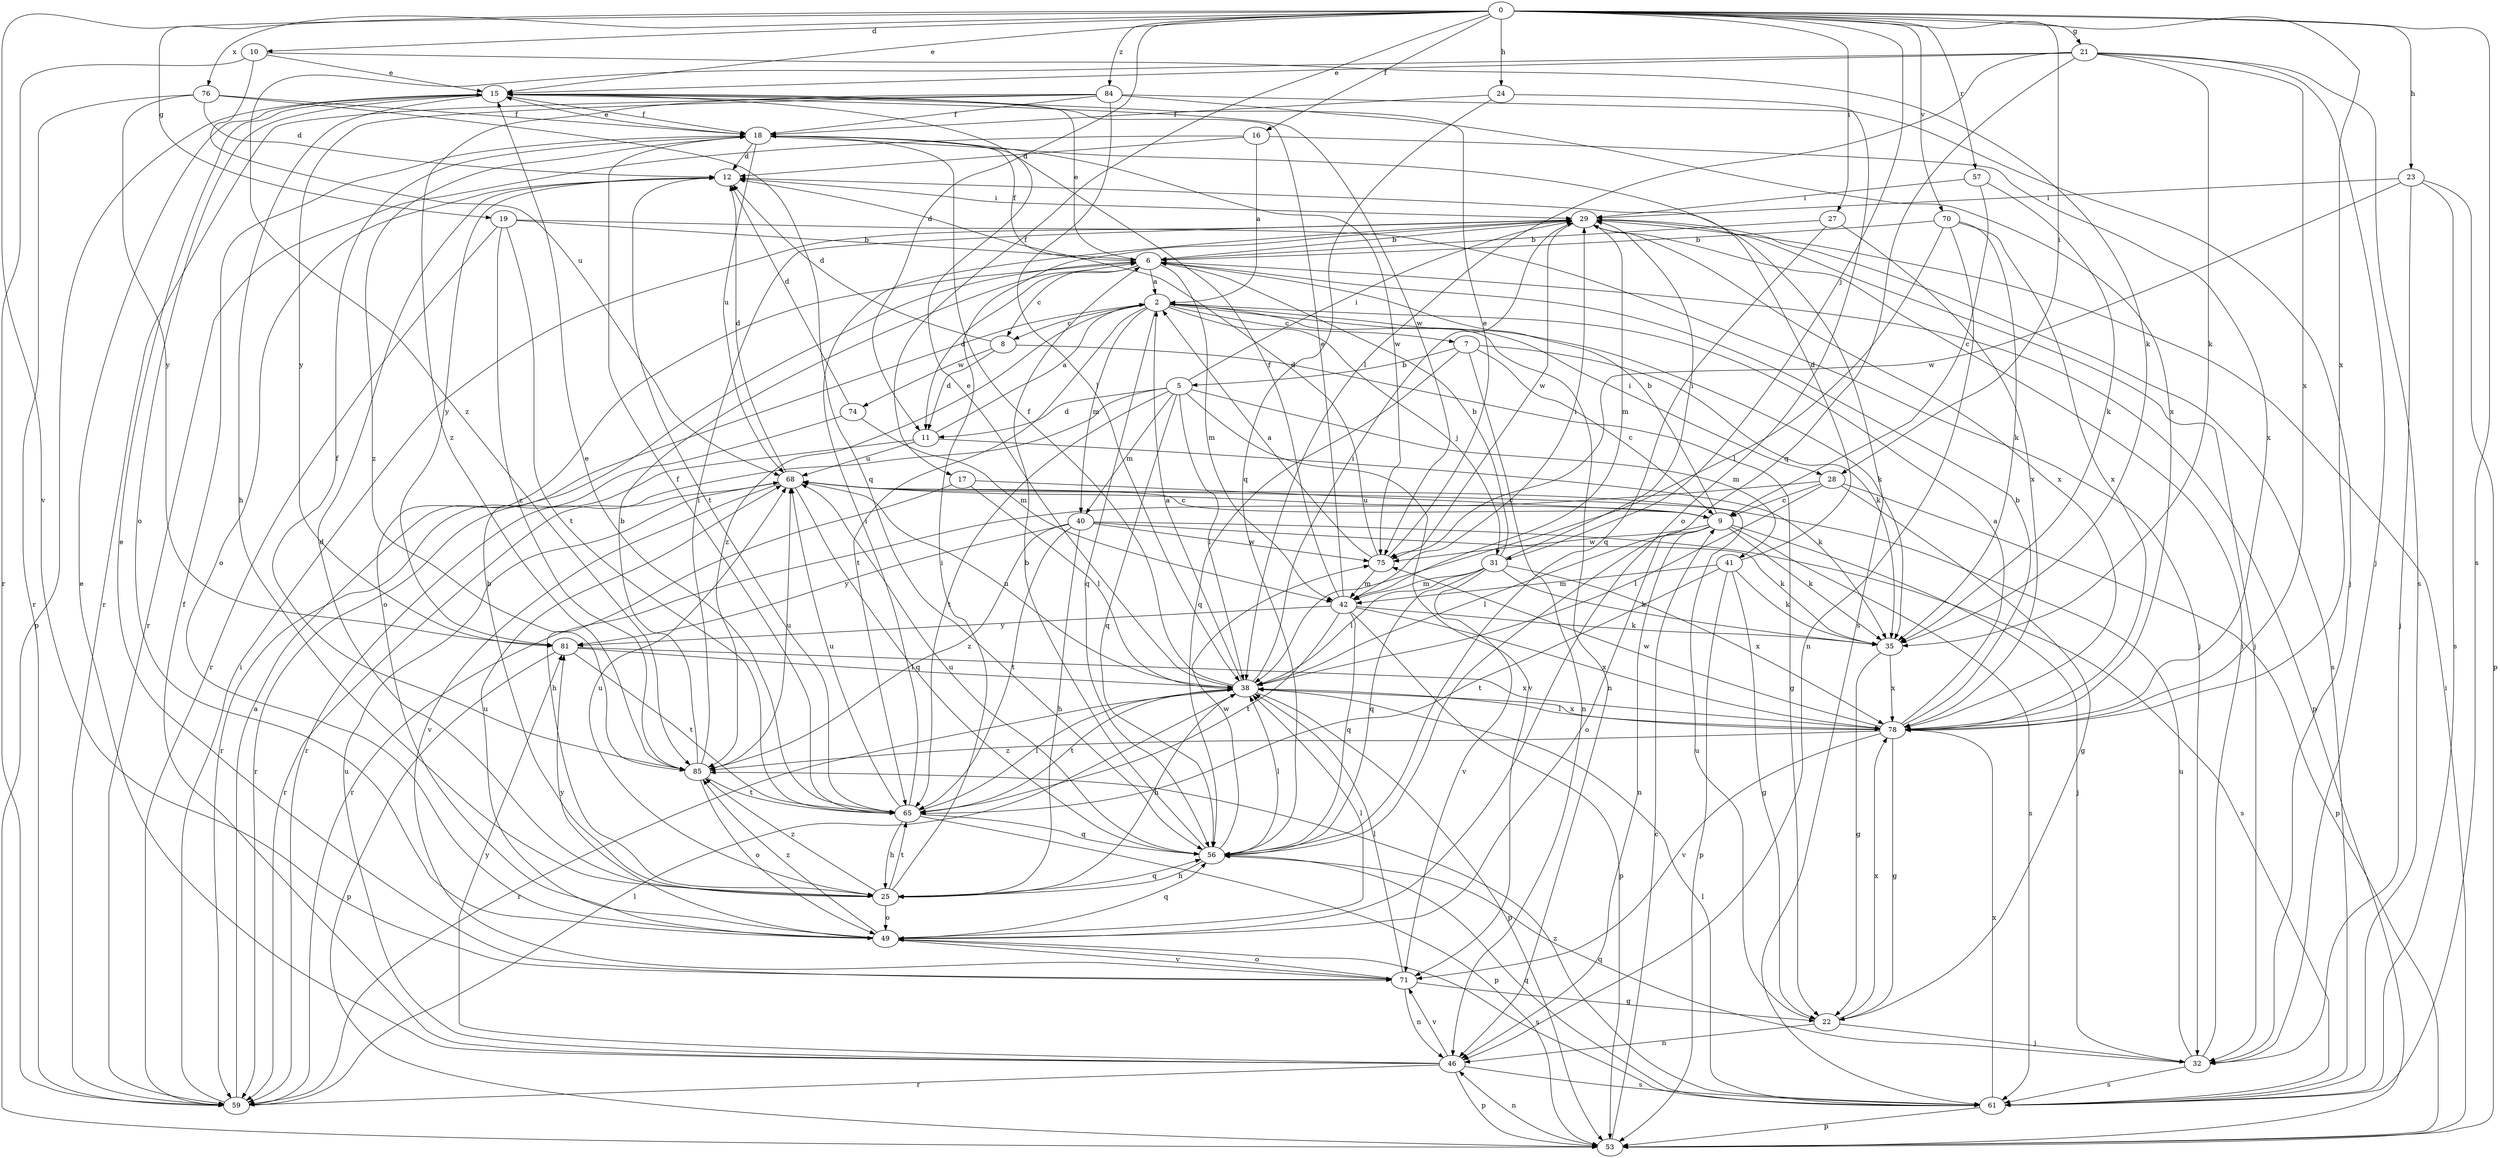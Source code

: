strict digraph  {
0;
2;
5;
6;
7;
8;
9;
10;
11;
12;
15;
16;
17;
18;
19;
21;
22;
23;
24;
25;
27;
28;
29;
31;
32;
35;
38;
40;
41;
42;
46;
49;
53;
56;
57;
59;
61;
65;
68;
70;
71;
74;
75;
76;
78;
81;
84;
85;
0 -> 10  [label=d];
0 -> 11  [label=d];
0 -> 15  [label=e];
0 -> 16  [label=f];
0 -> 17  [label=f];
0 -> 19  [label=g];
0 -> 21  [label=g];
0 -> 23  [label=h];
0 -> 24  [label=h];
0 -> 27  [label=i];
0 -> 28  [label=i];
0 -> 31  [label=j];
0 -> 57  [label=r];
0 -> 61  [label=s];
0 -> 70  [label=v];
0 -> 71  [label=v];
0 -> 76  [label=x];
0 -> 78  [label=x];
0 -> 84  [label=z];
2 -> 7  [label=c];
2 -> 8  [label=c];
2 -> 28  [label=i];
2 -> 31  [label=j];
2 -> 35  [label=k];
2 -> 40  [label=m];
2 -> 46  [label=n];
2 -> 56  [label=q];
2 -> 65  [label=t];
2 -> 85  [label=z];
5 -> 11  [label=d];
5 -> 29  [label=i];
5 -> 38  [label=l];
5 -> 40  [label=m];
5 -> 41  [label=m];
5 -> 56  [label=q];
5 -> 59  [label=r];
5 -> 65  [label=t];
5 -> 71  [label=v];
6 -> 2  [label=a];
6 -> 8  [label=c];
6 -> 11  [label=d];
6 -> 15  [label=e];
6 -> 18  [label=f];
6 -> 42  [label=m];
6 -> 49  [label=o];
6 -> 53  [label=p];
7 -> 5  [label=b];
7 -> 9  [label=c];
7 -> 35  [label=k];
7 -> 46  [label=n];
7 -> 56  [label=q];
8 -> 11  [label=d];
8 -> 12  [label=d];
8 -> 22  [label=g];
8 -> 74  [label=w];
9 -> 6  [label=b];
9 -> 32  [label=j];
9 -> 35  [label=k];
9 -> 38  [label=l];
9 -> 46  [label=n];
9 -> 49  [label=o];
9 -> 61  [label=s];
9 -> 68  [label=u];
9 -> 75  [label=w];
10 -> 15  [label=e];
10 -> 35  [label=k];
10 -> 59  [label=r];
10 -> 68  [label=u];
11 -> 2  [label=a];
11 -> 35  [label=k];
11 -> 59  [label=r];
11 -> 68  [label=u];
12 -> 29  [label=i];
12 -> 49  [label=o];
12 -> 65  [label=t];
12 -> 81  [label=y];
15 -> 18  [label=f];
15 -> 25  [label=h];
15 -> 49  [label=o];
15 -> 53  [label=p];
15 -> 75  [label=w];
16 -> 2  [label=a];
16 -> 12  [label=d];
16 -> 59  [label=r];
16 -> 78  [label=x];
17 -> 9  [label=c];
17 -> 25  [label=h];
17 -> 38  [label=l];
18 -> 12  [label=d];
18 -> 15  [label=e];
18 -> 61  [label=s];
18 -> 68  [label=u];
18 -> 75  [label=w];
18 -> 85  [label=z];
19 -> 6  [label=b];
19 -> 32  [label=j];
19 -> 59  [label=r];
19 -> 65  [label=t];
19 -> 85  [label=z];
21 -> 15  [label=e];
21 -> 32  [label=j];
21 -> 35  [label=k];
21 -> 38  [label=l];
21 -> 56  [label=q];
21 -> 61  [label=s];
21 -> 78  [label=x];
21 -> 85  [label=z];
22 -> 32  [label=j];
22 -> 46  [label=n];
22 -> 68  [label=u];
22 -> 78  [label=x];
23 -> 29  [label=i];
23 -> 32  [label=j];
23 -> 53  [label=p];
23 -> 61  [label=s];
23 -> 75  [label=w];
24 -> 18  [label=f];
24 -> 49  [label=o];
24 -> 56  [label=q];
25 -> 6  [label=b];
25 -> 12  [label=d];
25 -> 29  [label=i];
25 -> 49  [label=o];
25 -> 56  [label=q];
25 -> 65  [label=t];
25 -> 68  [label=u];
25 -> 85  [label=z];
27 -> 6  [label=b];
27 -> 56  [label=q];
27 -> 78  [label=x];
28 -> 9  [label=c];
28 -> 22  [label=g];
28 -> 38  [label=l];
28 -> 53  [label=p];
28 -> 59  [label=r];
29 -> 6  [label=b];
29 -> 32  [label=j];
29 -> 42  [label=m];
29 -> 61  [label=s];
29 -> 75  [label=w];
29 -> 78  [label=x];
31 -> 6  [label=b];
31 -> 29  [label=i];
31 -> 35  [label=k];
31 -> 38  [label=l];
31 -> 42  [label=m];
31 -> 56  [label=q];
31 -> 71  [label=v];
31 -> 78  [label=x];
32 -> 29  [label=i];
32 -> 56  [label=q];
32 -> 61  [label=s];
32 -> 68  [label=u];
35 -> 22  [label=g];
35 -> 78  [label=x];
38 -> 2  [label=a];
38 -> 15  [label=e];
38 -> 18  [label=f];
38 -> 25  [label=h];
38 -> 29  [label=i];
38 -> 53  [label=p];
38 -> 59  [label=r];
38 -> 65  [label=t];
38 -> 68  [label=u];
38 -> 78  [label=x];
40 -> 25  [label=h];
40 -> 35  [label=k];
40 -> 61  [label=s];
40 -> 65  [label=t];
40 -> 75  [label=w];
40 -> 81  [label=y];
40 -> 85  [label=z];
41 -> 12  [label=d];
41 -> 22  [label=g];
41 -> 35  [label=k];
41 -> 42  [label=m];
41 -> 53  [label=p];
41 -> 65  [label=t];
42 -> 15  [label=e];
42 -> 18  [label=f];
42 -> 29  [label=i];
42 -> 35  [label=k];
42 -> 53  [label=p];
42 -> 56  [label=q];
42 -> 65  [label=t];
42 -> 78  [label=x];
42 -> 81  [label=y];
46 -> 15  [label=e];
46 -> 18  [label=f];
46 -> 53  [label=p];
46 -> 59  [label=r];
46 -> 61  [label=s];
46 -> 68  [label=u];
46 -> 71  [label=v];
46 -> 81  [label=y];
49 -> 38  [label=l];
49 -> 56  [label=q];
49 -> 61  [label=s];
49 -> 68  [label=u];
49 -> 71  [label=v];
49 -> 81  [label=y];
49 -> 85  [label=z];
53 -> 9  [label=c];
53 -> 29  [label=i];
53 -> 46  [label=n];
56 -> 6  [label=b];
56 -> 25  [label=h];
56 -> 38  [label=l];
56 -> 68  [label=u];
56 -> 75  [label=w];
57 -> 9  [label=c];
57 -> 29  [label=i];
57 -> 35  [label=k];
59 -> 2  [label=a];
59 -> 29  [label=i];
59 -> 38  [label=l];
61 -> 38  [label=l];
61 -> 53  [label=p];
61 -> 56  [label=q];
61 -> 78  [label=x];
61 -> 85  [label=z];
65 -> 15  [label=e];
65 -> 18  [label=f];
65 -> 25  [label=h];
65 -> 29  [label=i];
65 -> 38  [label=l];
65 -> 53  [label=p];
65 -> 56  [label=q];
65 -> 68  [label=u];
68 -> 9  [label=c];
68 -> 12  [label=d];
68 -> 56  [label=q];
68 -> 59  [label=r];
68 -> 71  [label=v];
70 -> 6  [label=b];
70 -> 35  [label=k];
70 -> 38  [label=l];
70 -> 46  [label=n];
70 -> 78  [label=x];
71 -> 15  [label=e];
71 -> 22  [label=g];
71 -> 38  [label=l];
71 -> 46  [label=n];
71 -> 49  [label=o];
74 -> 12  [label=d];
74 -> 42  [label=m];
74 -> 59  [label=r];
75 -> 2  [label=a];
75 -> 12  [label=d];
75 -> 15  [label=e];
75 -> 42  [label=m];
76 -> 12  [label=d];
76 -> 18  [label=f];
76 -> 56  [label=q];
76 -> 59  [label=r];
76 -> 81  [label=y];
78 -> 2  [label=a];
78 -> 6  [label=b];
78 -> 22  [label=g];
78 -> 38  [label=l];
78 -> 71  [label=v];
78 -> 75  [label=w];
78 -> 85  [label=z];
81 -> 38  [label=l];
81 -> 53  [label=p];
81 -> 65  [label=t];
81 -> 78  [label=x];
84 -> 18  [label=f];
84 -> 32  [label=j];
84 -> 38  [label=l];
84 -> 59  [label=r];
84 -> 78  [label=x];
84 -> 81  [label=y];
84 -> 85  [label=z];
85 -> 6  [label=b];
85 -> 18  [label=f];
85 -> 29  [label=i];
85 -> 49  [label=o];
85 -> 65  [label=t];
85 -> 68  [label=u];
}
